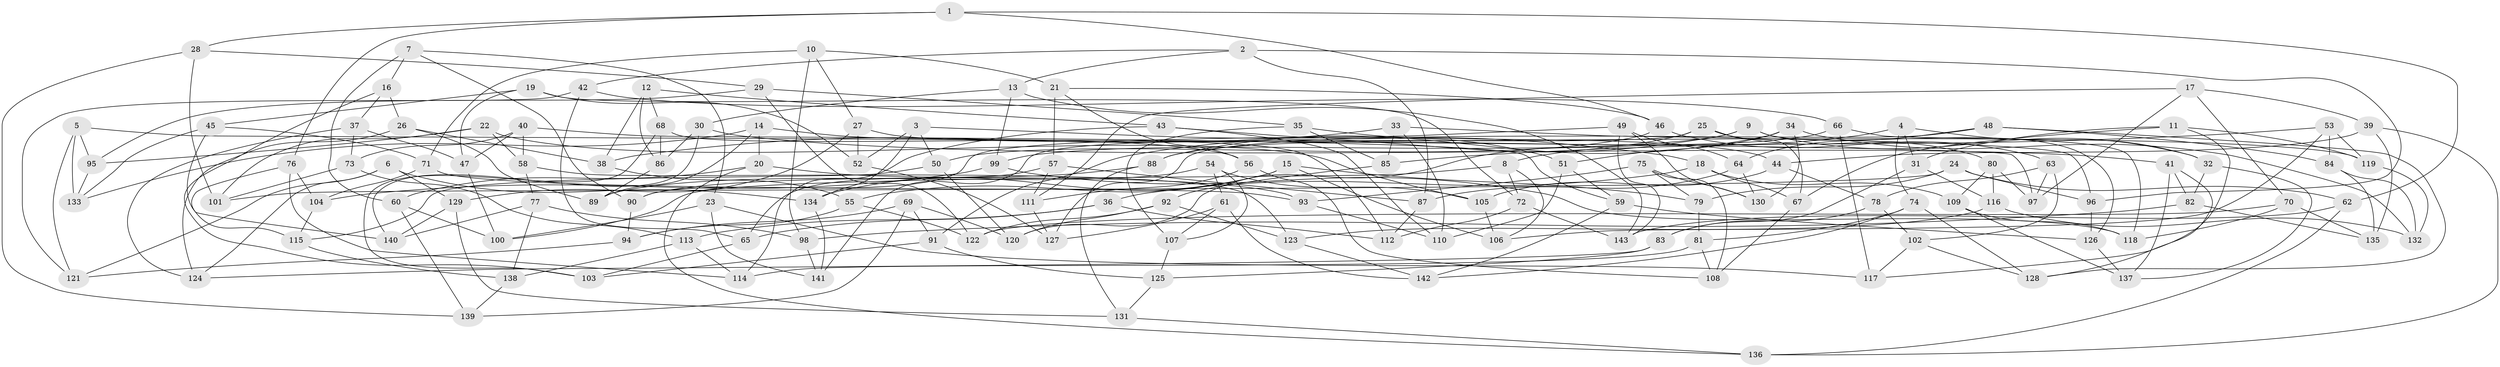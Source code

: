 // Generated by graph-tools (version 1.1) at 2025/38/03/09/25 02:38:14]
// undirected, 143 vertices, 286 edges
graph export_dot {
graph [start="1"]
  node [color=gray90,style=filled];
  1;
  2;
  3;
  4;
  5;
  6;
  7;
  8;
  9;
  10;
  11;
  12;
  13;
  14;
  15;
  16;
  17;
  18;
  19;
  20;
  21;
  22;
  23;
  24;
  25;
  26;
  27;
  28;
  29;
  30;
  31;
  32;
  33;
  34;
  35;
  36;
  37;
  38;
  39;
  40;
  41;
  42;
  43;
  44;
  45;
  46;
  47;
  48;
  49;
  50;
  51;
  52;
  53;
  54;
  55;
  56;
  57;
  58;
  59;
  60;
  61;
  62;
  63;
  64;
  65;
  66;
  67;
  68;
  69;
  70;
  71;
  72;
  73;
  74;
  75;
  76;
  77;
  78;
  79;
  80;
  81;
  82;
  83;
  84;
  85;
  86;
  87;
  88;
  89;
  90;
  91;
  92;
  93;
  94;
  95;
  96;
  97;
  98;
  99;
  100;
  101;
  102;
  103;
  104;
  105;
  106;
  107;
  108;
  109;
  110;
  111;
  112;
  113;
  114;
  115;
  116;
  117;
  118;
  119;
  120;
  121;
  122;
  123;
  124;
  125;
  126;
  127;
  128;
  129;
  130;
  131;
  132;
  133;
  134;
  135;
  136;
  137;
  138;
  139;
  140;
  141;
  142;
  143;
  1 -- 46;
  1 -- 76;
  1 -- 28;
  1 -- 62;
  2 -- 96;
  2 -- 42;
  2 -- 87;
  2 -- 13;
  3 -- 52;
  3 -- 134;
  3 -- 50;
  3 -- 18;
  4 -- 8;
  4 -- 74;
  4 -- 31;
  4 -- 32;
  5 -- 133;
  5 -- 95;
  5 -- 121;
  5 -- 97;
  6 -- 121;
  6 -- 124;
  6 -- 129;
  6 -- 134;
  7 -- 90;
  7 -- 23;
  7 -- 60;
  7 -- 16;
  8 -- 100;
  8 -- 106;
  8 -- 72;
  9 -- 126;
  9 -- 99;
  9 -- 32;
  9 -- 91;
  10 -- 27;
  10 -- 71;
  10 -- 98;
  10 -- 21;
  11 -- 117;
  11 -- 31;
  11 -- 67;
  11 -- 119;
  12 -- 86;
  12 -- 68;
  12 -- 38;
  12 -- 43;
  13 -- 30;
  13 -- 143;
  13 -- 99;
  14 -- 89;
  14 -- 56;
  14 -- 133;
  14 -- 20;
  15 -- 55;
  15 -- 106;
  15 -- 134;
  15 -- 79;
  16 -- 37;
  16 -- 103;
  16 -- 26;
  17 -- 111;
  17 -- 97;
  17 -- 39;
  17 -- 70;
  18 -- 36;
  18 -- 109;
  18 -- 67;
  19 -- 72;
  19 -- 45;
  19 -- 47;
  19 -- 52;
  20 -- 93;
  20 -- 136;
  20 -- 60;
  21 -- 46;
  21 -- 57;
  21 -- 56;
  22 -- 95;
  22 -- 105;
  22 -- 101;
  22 -- 58;
  23 -- 141;
  23 -- 100;
  23 -- 117;
  24 -- 101;
  24 -- 96;
  24 -- 79;
  24 -- 62;
  25 -- 141;
  25 -- 67;
  25 -- 80;
  25 -- 120;
  26 -- 89;
  26 -- 38;
  26 -- 124;
  27 -- 119;
  27 -- 129;
  27 -- 52;
  28 -- 29;
  28 -- 139;
  28 -- 101;
  29 -- 122;
  29 -- 95;
  29 -- 35;
  30 -- 41;
  30 -- 140;
  30 -- 86;
  31 -- 116;
  31 -- 83;
  32 -- 82;
  32 -- 137;
  33 -- 96;
  33 -- 38;
  33 -- 85;
  33 -- 110;
  34 -- 132;
  34 -- 88;
  34 -- 130;
  34 -- 51;
  35 -- 107;
  35 -- 85;
  35 -- 44;
  36 -- 65;
  36 -- 112;
  36 -- 113;
  37 -- 47;
  37 -- 73;
  37 -- 124;
  38 -- 55;
  39 -- 44;
  39 -- 136;
  39 -- 135;
  40 -- 58;
  40 -- 73;
  40 -- 59;
  40 -- 47;
  41 -- 137;
  41 -- 82;
  41 -- 128;
  42 -- 121;
  42 -- 65;
  42 -- 66;
  43 -- 110;
  43 -- 51;
  43 -- 114;
  44 -- 105;
  44 -- 78;
  45 -- 140;
  45 -- 71;
  45 -- 133;
  46 -- 63;
  46 -- 50;
  47 -- 100;
  48 -- 128;
  48 -- 127;
  48 -- 64;
  48 -- 84;
  49 -- 64;
  49 -- 90;
  49 -- 143;
  49 -- 130;
  50 -- 120;
  50 -- 115;
  51 -- 110;
  51 -- 59;
  52 -- 127;
  53 -- 106;
  53 -- 84;
  53 -- 119;
  53 -- 85;
  54 -- 107;
  54 -- 61;
  54 -- 89;
  54 -- 105;
  55 -- 94;
  55 -- 122;
  56 -- 111;
  56 -- 108;
  57 -- 111;
  57 -- 65;
  57 -- 87;
  58 -- 77;
  58 -- 123;
  59 -- 126;
  59 -- 142;
  60 -- 139;
  60 -- 100;
  61 -- 142;
  61 -- 107;
  61 -- 127;
  62 -- 143;
  62 -- 136;
  63 -- 102;
  63 -- 78;
  63 -- 97;
  64 -- 87;
  64 -- 130;
  65 -- 103;
  66 -- 118;
  66 -- 117;
  66 -- 88;
  67 -- 108;
  68 -- 86;
  68 -- 103;
  68 -- 112;
  69 -- 94;
  69 -- 91;
  69 -- 120;
  69 -- 139;
  70 -- 135;
  70 -- 118;
  70 -- 122;
  71 -- 104;
  71 -- 93;
  72 -- 112;
  72 -- 143;
  73 -- 101;
  73 -- 113;
  74 -- 128;
  74 -- 81;
  74 -- 142;
  75 -- 130;
  75 -- 93;
  75 -- 108;
  75 -- 79;
  76 -- 115;
  76 -- 114;
  76 -- 104;
  77 -- 138;
  77 -- 140;
  77 -- 98;
  78 -- 102;
  78 -- 83;
  79 -- 81;
  80 -- 97;
  80 -- 109;
  80 -- 116;
  81 -- 108;
  81 -- 114;
  82 -- 98;
  82 -- 135;
  83 -- 125;
  83 -- 124;
  84 -- 135;
  84 -- 132;
  85 -- 92;
  86 -- 89;
  87 -- 112;
  88 -- 90;
  88 -- 131;
  90 -- 94;
  91 -- 125;
  91 -- 103;
  92 -- 120;
  92 -- 123;
  92 -- 122;
  93 -- 110;
  94 -- 121;
  95 -- 133;
  96 -- 126;
  98 -- 141;
  99 -- 104;
  99 -- 118;
  102 -- 117;
  102 -- 128;
  104 -- 115;
  105 -- 106;
  107 -- 125;
  109 -- 137;
  109 -- 118;
  111 -- 127;
  113 -- 114;
  113 -- 138;
  115 -- 138;
  116 -- 132;
  116 -- 123;
  119 -- 132;
  123 -- 142;
  125 -- 131;
  126 -- 137;
  129 -- 140;
  129 -- 131;
  131 -- 136;
  134 -- 141;
  138 -- 139;
}
